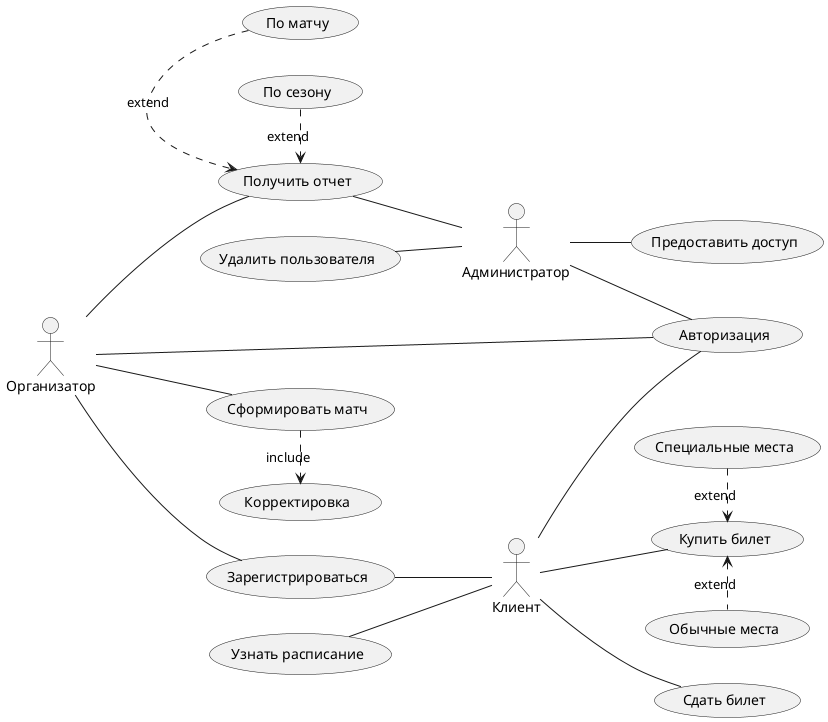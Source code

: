 @startuml
left to right direction
skinparam packageStyle rectangle
actor Клиент
actor Организатор
actor Администратор

Клиент -up- (Узнать расписание)
Клиент -up- (Зарегистрироваться)
Клиент -- (Авторизация)
Клиент -- (Купить билет)
Клиент -- (Сдать билет)

(Специальные места) .> (Купить билет) : extend
(Обычные места) .-left-> (Купить билет) : extend

Организатор -- (Зарегистрироваться)
Организатор -- (Авторизация)
Организатор -- (Сформировать матч)
Организатор -- (Получить отчет)

(Сформировать матч) .> (Корректировка) : include
(По матчу) .> (Получить отчет) : extend
(По сезону) .> (Получить отчет) : extend

Администратор -- (Авторизация)
Администратор -up- (Получить отчет)
Администратор -- (Предоставить доступ)
Администратор -up- (Удалить пользователя)
@enduml

